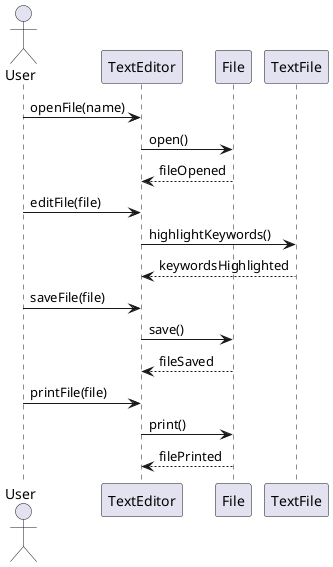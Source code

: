 @startuml
actor User
participant "TextEditor" as Editor
participant "File" as File
participant "TextFile" as TextFile

User -> Editor: openFile(name)
Editor -> File: open()
File --> Editor: fileOpened

User -> Editor: editFile(file)
Editor -> TextFile: highlightKeywords()
TextFile --> Editor: keywordsHighlighted

User -> Editor: saveFile(file)
Editor -> File: save()
File --> Editor: fileSaved

User -> Editor: printFile(file)
Editor -> File: print()
File --> Editor: filePrinted
@enduml